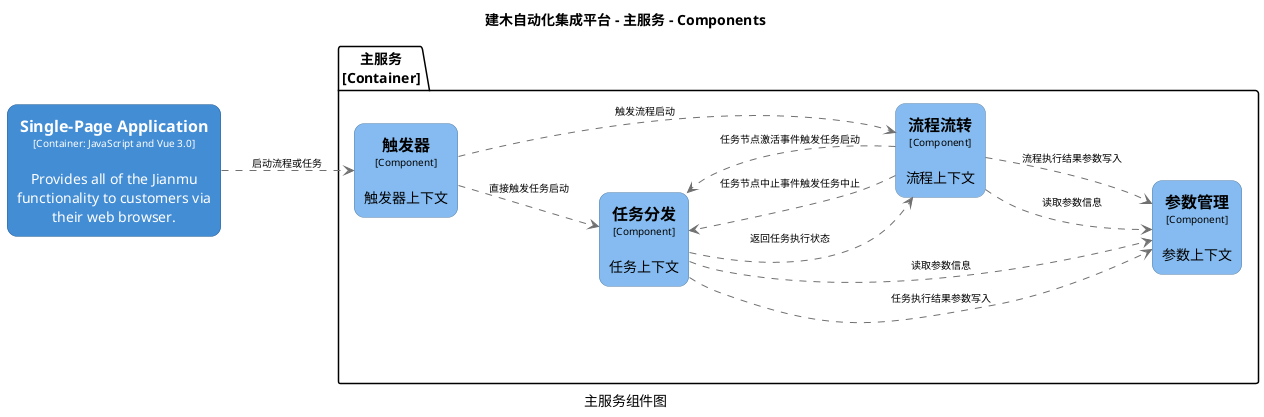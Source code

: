 @startuml(id=web-component)
title 建木自动化集成平台 - 主服务 - Components
caption 主服务组件图

skinparam {
  shadowing false
  arrowFontSize 10
  defaultTextAlignment center
  wrapWidth 200
  maxMessageSize 100
}
hide stereotype
left to right direction
skinparam rectangle<<3>> {
  BackgroundColor #438dd5
  FontColor #ffffff
  BorderColor #2E6295
  roundCorner 20
}
skinparam rectangle<<5>> {
  BackgroundColor #85bbf0
  FontColor #000000
  BorderColor #5D82A8
  roundCorner 20
}
skinparam rectangle<<6>> {
  BackgroundColor #85bbf0
  FontColor #000000
  BorderColor #5D82A8
  roundCorner 20
}
skinparam rectangle<<7>> {
  BackgroundColor #85bbf0
  FontColor #000000
  BorderColor #5D82A8
  roundCorner 20
}
skinparam rectangle<<8>> {
  BackgroundColor #85bbf0
  FontColor #000000
  BorderColor #5D82A8
  roundCorner 20
}
rectangle "==Single-Page Application\n<size:10>[Container: JavaScript and Vue 3.0]</size>\n\nProvides all of the Jianmu functionality to customers via their web browser." <<3>> as 3
package "主服务\n[Container]" {
  rectangle "==任务分发\n<size:10>[Component]</size>\n\n任务上下文" <<7>> as 7
  rectangle "==参数管理\n<size:10>[Component]</size>\n\n参数上下文" <<8>> as 8
  rectangle "==流程流转\n<size:10>[Component]</size>\n\n流程上下文" <<6>> as 6
  rectangle "==触发器\n<size:10>[Component]</size>\n\n触发器上下文" <<5>> as 5
}
3 .[#707070].> 5 : "启动流程或任务"
7 .[#707070].> 8 : "任务执行结果参数写入"
7 .[#707070].> 8 : "读取参数信息"
7 .[#707070].> 6 : "返回任务执行状态"
6 .[#707070].> 7 : "任务节点中止事件触发任务中止"
6 .[#707070].> 7 : "任务节点激活事件触发任务启动"
6 .[#707070].> 8 : "读取参数信息"
6 .[#707070].> 8 : "流程执行结果参数写入"
5 .[#707070].> 7 : "直接触发任务启动"
5 .[#707070].> 6 : "触发流程启动"
@enduml